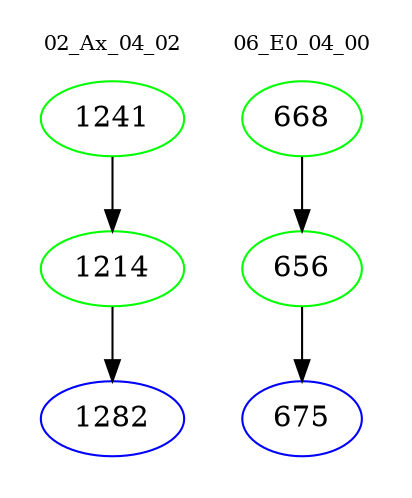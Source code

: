 digraph{
subgraph cluster_0 {
color = white
label = "02_Ax_04_02";
fontsize=10;
T0_1241 [label="1241", color="green"]
T0_1241 -> T0_1214 [color="black"]
T0_1214 [label="1214", color="green"]
T0_1214 -> T0_1282 [color="black"]
T0_1282 [label="1282", color="blue"]
}
subgraph cluster_1 {
color = white
label = "06_E0_04_00";
fontsize=10;
T1_668 [label="668", color="green"]
T1_668 -> T1_656 [color="black"]
T1_656 [label="656", color="green"]
T1_656 -> T1_675 [color="black"]
T1_675 [label="675", color="blue"]
}
}
